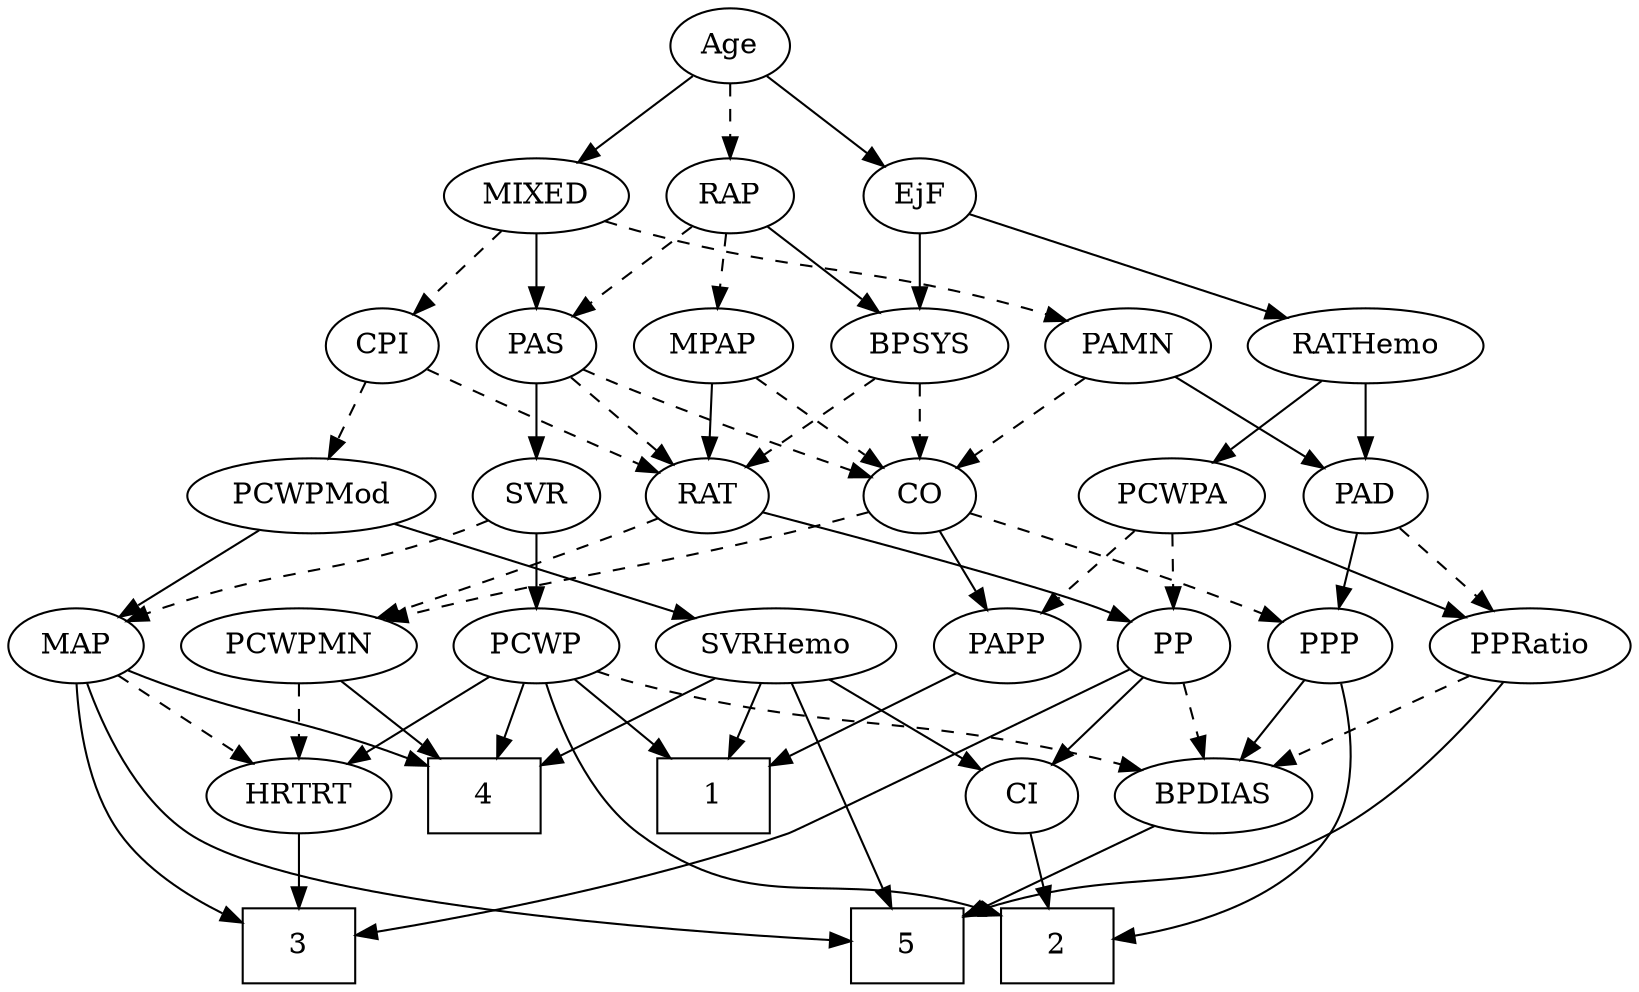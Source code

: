 strict digraph {
	graph [bb="0,0,709.19,468"];
	node [label="\N"];
	1	[height=0.5,
		pos="324.55,90",
		shape=box,
		width=0.75];
	2	[height=0.5,
		pos="489.55,18",
		shape=box,
		width=0.75];
	3	[height=0.5,
		pos="129.55,18",
		shape=box,
		width=0.75];
	4	[height=0.5,
		pos="214.55,90",
		shape=box,
		width=0.75];
	5	[height=0.5,
		pos="417.55,18",
		shape=box,
		width=0.75];
	Age	[height=0.5,
		pos="318.55,450",
		width=0.75];
	EjF	[height=0.5,
		pos="403.55,378",
		width=0.75];
	Age -> EjF	[pos="e,387.21,392.46 334.94,435.5 347.52,425.14 365.09,410.67 379.29,398.97",
		style=solid];
	RAP	[height=0.5,
		pos="318.55,378",
		width=0.77632];
	Age -> RAP	[pos="e,318.55,396.1 318.55,431.7 318.55,423.98 318.55,414.71 318.55,406.11",
		style=dashed];
	MIXED	[height=0.5,
		pos="232.55,378",
		width=1.1193];
	Age -> MIXED	[pos="e,251.17,394.16 301.97,435.5 289.81,425.61 273.05,411.96 259.04,400.56",
		style=solid];
	BPSYS	[height=0.5,
		pos="403.55,306",
		width=1.0471];
	EjF -> BPSYS	[pos="e,403.55,324.1 403.55,359.7 403.55,351.98 403.55,342.71 403.55,334.11",
		style=solid];
	RATHemo	[height=0.5,
		pos="599.55,306",
		width=1.3721];
	EjF -> RATHemo	[pos="e,565.48,319.17 426.8,368.7 458.56,357.35 516.1,336.8 556,322.55",
		style=solid];
	MPAP	[height=0.5,
		pos="312.55,306",
		width=0.97491];
	RAP -> MPAP	[pos="e,314.01,324.1 317.06,359.7 316.4,351.98 315.61,342.71 314.87,334.11",
		style=dashed];
	RAP -> BPSYS	[pos="e,385.32,322.01 335.34,363.17 347.28,353.34 363.56,339.93 377.21,328.69",
		style=solid];
	PAS	[height=0.5,
		pos="232.55,306",
		width=0.75];
	RAP -> PAS	[pos="e,249.08,320.46 301.97,363.5 289.24,353.14 271.46,338.67 257.09,326.97",
		style=dashed];
	MIXED -> PAS	[pos="e,232.55,324.1 232.55,359.7 232.55,351.98 232.55,342.71 232.55,334.11",
		style=solid];
	PAMN	[height=0.5,
		pos="495.55,306",
		width=1.011];
	MIXED -> PAMN	[pos="e,468.17,318.1 262.68,365.89 268.88,363.79 275.39,361.72 281.55,360 355.52,339.37 376.86,345.63 450.55,324 453.16,323.23 455.84,\
322.38 458.52,321.49",
		style=dashed];
	CPI	[height=0.5,
		pos="160.55,306",
		width=0.75];
	MIXED -> CPI	[pos="e,175.5,321.54 216.57,361.46 206.6,351.78 193.64,339.17 182.69,328.53",
		style=dashed];
	CO	[height=0.5,
		pos="403.55,234",
		width=0.75];
	MPAP -> CO	[pos="e,386.56,248.07 331.4,290.5 344.98,280.05 363.45,265.85 378.3,254.42",
		style=dashed];
	RAT	[height=0.5,
		pos="309.55,234",
		width=0.75827];
	MPAP -> RAT	[pos="e,310.28,252.1 311.81,287.7 311.48,279.98 311.08,270.71 310.71,262.11",
		style=solid];
	BPSYS -> CO	[pos="e,403.55,252.1 403.55,287.7 403.55,279.98 403.55,270.71 403.55,262.11",
		style=dashed];
	BPSYS -> RAT	[pos="e,327.1,248.07 384.07,290.5 369.91,279.95 350.61,265.58 335.2,254.1",
		style=dashed];
	PAD	[height=0.5,
		pos="599.55,234",
		width=0.79437];
	PPP	[height=0.5,
		pos="584.55,162",
		width=0.75];
	PAD -> PPP	[pos="e,588.25,180.28 595.92,216.05 594.25,208.26 592.22,198.82 590.35,190.08",
		style=solid];
	PPRatio	[height=0.5,
		pos="669.55,162",
		width=1.1013];
	PAD -> PPRatio	[pos="e,653.75,178.8 614.39,218.15 623.69,208.85 635.87,196.67 646.42,186.12",
		style=dashed];
	PCWPMN	[height=0.5,
		pos="129.55,162",
		width=1.3902];
	CO -> PCWPMN	[pos="e,166.92,174.1 379.37,225.56 368.99,222.46 356.72,218.91 345.55,216 276.28,197.92 257.86,197.92 188.55,180 184.71,179.01 180.74,\
177.95 176.76,176.85",
		style=dashed];
	CO -> PPP	[pos="e,563.37,173.39 427.16,225.11 456.06,215.28 506.38,197.62 548.55,180 550.36,179.24 552.22,178.44 554.09,177.62",
		style=dashed];
	PAPP	[height=0.5,
		pos="435.55,162",
		width=0.88464];
	CO -> PAPP	[pos="e,427.8,179.96 411.13,216.41 414.86,208.25 419.45,198.22 423.63,189.07",
		style=solid];
	PAS -> CO	[pos="e,380.42,243.54 253.76,294.69 258.59,292.43 263.72,290.08 268.55,288 303.13,273.06 343.41,257.48 370.91,247.11",
		style=dashed];
	PAS -> RAT	[pos="e,293.99,249.14 248.13,290.83 259.09,280.87 273.94,267.37 286.3,256.14",
		style=dashed];
	SVR	[height=0.5,
		pos="232.55,234",
		width=0.77632];
	PAS -> SVR	[pos="e,232.55,252.1 232.55,287.7 232.55,279.98 232.55,270.71 232.55,262.11",
		style=solid];
	PAMN -> PAD	[pos="e,580.63,247.73 516.59,290.83 532.56,280.08 554.66,265.21 572.03,253.52",
		style=solid];
	PAMN -> CO	[pos="e,420.72,248.07 476.48,290.5 462.76,280.05 444.09,265.85 429.08,254.42",
		style=dashed];
	RATHemo -> PAD	[pos="e,599.55,252.1 599.55,287.7 599.55,279.98 599.55,270.71 599.55,262.11",
		style=solid];
	PCWPA	[height=0.5,
		pos="511.55,234",
		width=1.1555];
	RATHemo -> PCWPA	[pos="e,530.72,250.25 580.02,289.46 567.86,279.79 552.04,267.21 538.67,256.58",
		style=solid];
	CPI -> RAT	[pos="e,287.88,245.14 181.86,294.92 186.69,292.64 191.79,290.24 196.55,288 224.34,274.92 256,260.08 278.72,249.43",
		style=dashed];
	PCWPMod	[height=0.5,
		pos="134.55,234",
		width=1.4443];
	CPI -> PCWPMod	[pos="e,140.85,251.96 154.39,288.41 151.39,280.34 147.71,270.43 144.34,261.35",
		style=dashed];
	RAT -> PCWPMN	[pos="e,163.36,175.37 287.19,223.31 281.46,220.88 275.29,218.31 269.55,216 237.3,203.05 200.53,189.16 172.78,178.86",
		style=dashed];
	PP	[height=0.5,
		pos="512.55,162",
		width=0.75];
	RAT -> PP	[pos="e,491.43,173.55 333.95,225.69 373.58,213.76 450.15,190.37 476.55,180 478.38,179.28 480.25,178.51 482.13,177.71",
		style=solid];
	MAP	[height=0.5,
		pos="30.547,162",
		width=0.84854];
	SVR -> MAP	[pos="e,54.049,173.55 210.86,222.38 205.89,220.13 200.58,217.87 195.55,216 141.35,195.87 125.03,199.34 70.547,180 68.183,179.16 65.758,\
178.25 63.328,177.31",
		style=dashed];
	PCWP	[height=0.5,
		pos="232.55,162",
		width=0.97491];
	SVR -> PCWP	[pos="e,232.55,180.1 232.55,215.7 232.55,207.98 232.55,198.71 232.55,190.11",
		style=solid];
	SVRHemo	[height=0.5,
		pos="335.55,162",
		width=1.3902];
	PCWPMod -> SVRHemo	[pos="e,300.77,175.11 170.02,220.65 203.71,208.92 254.47,191.23 290.9,178.55",
		style=solid];
	PCWPMod -> MAP	[pos="e,49.828,175.98 111.72,217.64 95.94,207.01 74.852,192.82 58.126,181.56",
		style=solid];
	PCWPA -> PP	[pos="e,512.3,180.1 511.79,215.7 511.9,207.98 512.04,198.71 512.16,190.11",
		style=dashed];
	PCWPA -> PPRatio	[pos="e,642.07,175.17 539.79,220.49 565.79,208.97 604.51,191.82 632.88,179.24",
		style=solid];
	PCWPA -> PAPP	[pos="e,451.59,177.77 494.68,217.46 484.23,207.84 470.66,195.34 459.16,184.75",
		style=dashed];
	PCWPMN -> 4	[pos="e,193.85,108.04 148.84,145.12 159.84,136.05 173.85,124.51 186.1,114.42",
		style=solid];
	HRTRT	[height=0.5,
		pos="129.55,90",
		width=1.1013];
	PCWPMN -> HRTRT	[pos="e,129.55,108.1 129.55,143.7 129.55,135.98 129.55,126.71 129.55,118.11",
		style=dashed];
	SVRHemo -> 1	[pos="e,327.24,108.1 332.83,143.7 331.62,135.98 330.16,126.71 328.81,118.11",
		style=solid];
	SVRHemo -> 4	[pos="e,241.56,106.63 310.18,146.33 292.83,136.29 269.58,122.84 250.35,111.71",
		style=solid];
	SVRHemo -> 5	[pos="e,407.58,36.268 345.28,144.15 359.44,119.63 385.86,73.869 402.53,44.999",
		style=solid];
	CI	[height=0.5,
		pos="472.55,90",
		width=0.75];
	SVRHemo -> CI	[pos="e,451.58,101.71 363.27,146.83 386.22,135.11 418.78,118.47 442.38,106.41",
		style=solid];
	BPDIAS	[height=0.5,
		pos="559.55,90",
		width=1.1735];
	BPDIAS -> 5	[pos="e,444.62,32.345 532.84,75.834 510.47,64.807 478.33,48.966 453.67,36.807",
		style=solid];
	MAP -> 3	[pos="e,102.46,29.661 29.963,143.76 30.14,124.65 32.957,93.657 47.547,72 58.632,55.548 76.718,43.061 93.089,34.353",
		style=solid];
	MAP -> 4	[pos="e,187.18,104.34 54.534,150.44 59.78,148.23 65.325,145.98 70.547,144 115.1,127.14 129.86,126.81 177.82,108.06",
		style=solid];
	MAP -> 5	[pos="e,390.51,20.25 35.08,144.16 41.551,123.59 55.518,89.399 80.547,72 128.56,38.623 303.01,25.203 380.28,20.811",
		style=solid];
	MAP -> HRTRT	[pos="e,108.81,105.66 49.635,147.5 64.085,137.29 84.181,123.08 100.6,111.46",
		style=dashed];
	PP -> 3	[pos="e,156.67,22.492 494.76,148.13 467.28,128.85 412.28,92.521 360.55,72 294.77,45.907 213.11,30.952 166.6,23.947",
		style=solid];
	PP -> BPDIAS	[pos="e,548.27,107.8 523.21,145.12 528.94,136.59 536.12,125.89 542.59,116.25",
		style=dashed];
	PP -> CI	[pos="e,481.77,107.15 503.27,144.76 498.37,136.19 492.26,125.49 486.78,115.9",
		style=solid];
	PPP -> 2	[pos="e,516.7,22.323 596.22,145.7 608.95,127.01 625.61,95.04 610.55,72 592.11,43.791 554.97,30.503 526.67,24.302",
		style=solid];
	PPP -> BPDIAS	[pos="e,565.6,107.96 578.62,144.41 575.77,136.42 572.28,126.64 569.06,117.64",
		style=solid];
	PPRatio -> 5	[pos="e,444.81,32.619 662.97,144.05 654.18,123.69 636.61,90.04 610.55,72 554.21,33.01 523.87,57.128 454.41,35.779",
		style=solid];
	PPRatio -> BPDIAS	[pos="e,582.26,105.45 647.55,147 631.28,136.65 608.89,122.4 590.77,110.87",
		style=dashed];
	PCWP -> 1	[pos="e,301.94,108.2 251.61,146.5 263.73,137.28 279.69,125.13 293.6,114.55",
		style=solid];
	PCWP -> 2	[pos="e,462.3,32.65 238.52,144.01 246.59,123.62 263,89.934 288.55,72 347.46,30.647 379.77,57.737 452.71,35.75",
		style=solid];
	PCWP -> 4	[pos="e,218.99,108.28 228.19,144.05 226.19,136.26 223.76,126.82 221.51,118.08",
		style=solid];
	PCWP -> BPDIAS	[pos="e,528.5,102.27 258.77,149.81 264.55,147.65 270.69,145.57 276.55,144 377.35,117.04 407.14,132.58 508.55,108 511.91,107.18 515.38,\
106.25 518.84,105.24",
		style=dashed];
	PCWP -> HRTRT	[pos="e,150.56,105.28 212.2,147.17 197.02,136.86 176.06,122.61 159.05,111.05",
		style=solid];
	CI -> 2	[pos="e,485.35,36.275 476.66,72.055 478.56,64.261 480.85,54.822 482.97,46.079",
		style=solid];
	PAPP -> 1	[pos="e,351.76,108.16 414.93,148 399.63,138.35 378.38,124.95 360.33,113.56",
		style=solid];
	HRTRT -> 3	[pos="e,129.55,36.104 129.55,71.697 129.55,63.983 129.55,54.712 129.55,46.112",
		style=solid];
}

